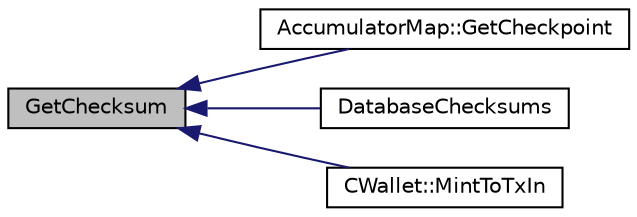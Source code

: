 digraph "GetChecksum"
{
  edge [fontname="Helvetica",fontsize="10",labelfontname="Helvetica",labelfontsize="10"];
  node [fontname="Helvetica",fontsize="10",shape=record];
  rankdir="LR";
  Node53 [label="GetChecksum",height=0.2,width=0.4,color="black", fillcolor="grey75", style="filled", fontcolor="black"];
  Node53 -> Node54 [dir="back",color="midnightblue",fontsize="10",style="solid",fontname="Helvetica"];
  Node54 [label="AccumulatorMap::GetCheckpoint",height=0.2,width=0.4,color="black", fillcolor="white", style="filled",URL="$class_accumulator_map.html#ad5fc3075ad1492f352266a287d8282ef"];
  Node53 -> Node55 [dir="back",color="midnightblue",fontsize="10",style="solid",fontname="Helvetica"];
  Node55 [label="DatabaseChecksums",height=0.2,width=0.4,color="black", fillcolor="white", style="filled",URL="$accumulators_8cpp.html#a6a1c27832edd01320bb4e30718058335"];
  Node53 -> Node56 [dir="back",color="midnightblue",fontsize="10",style="solid",fontname="Helvetica"];
  Node56 [label="CWallet::MintToTxIn",height=0.2,width=0.4,color="black", fillcolor="white", style="filled",URL="$class_c_wallet.html#a5b32d86806615c59f15431f300f0c729"];
}
